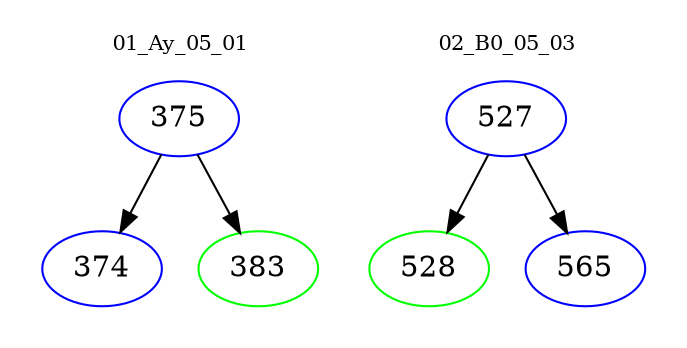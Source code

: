 digraph{
subgraph cluster_0 {
color = white
label = "01_Ay_05_01";
fontsize=10;
T0_375 [label="375", color="blue"]
T0_375 -> T0_374 [color="black"]
T0_374 [label="374", color="blue"]
T0_375 -> T0_383 [color="black"]
T0_383 [label="383", color="green"]
}
subgraph cluster_1 {
color = white
label = "02_B0_05_03";
fontsize=10;
T1_527 [label="527", color="blue"]
T1_527 -> T1_528 [color="black"]
T1_528 [label="528", color="green"]
T1_527 -> T1_565 [color="black"]
T1_565 [label="565", color="blue"]
}
}
